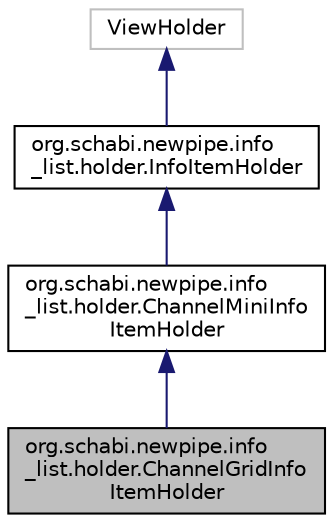 digraph "org.schabi.newpipe.info_list.holder.ChannelGridInfoItemHolder"
{
 // LATEX_PDF_SIZE
  edge [fontname="Helvetica",fontsize="10",labelfontname="Helvetica",labelfontsize="10"];
  node [fontname="Helvetica",fontsize="10",shape=record];
  Node0 [label="org.schabi.newpipe.info\l_list.holder.ChannelGridInfo\lItemHolder",height=0.2,width=0.4,color="black", fillcolor="grey75", style="filled", fontcolor="black",tooltip=" "];
  Node1 -> Node0 [dir="back",color="midnightblue",fontsize="10",style="solid",fontname="Helvetica"];
  Node1 [label="org.schabi.newpipe.info\l_list.holder.ChannelMiniInfo\lItemHolder",height=0.2,width=0.4,color="black", fillcolor="white", style="filled",URL="$classorg_1_1schabi_1_1newpipe_1_1info__list_1_1holder_1_1_channel_mini_info_item_holder.html",tooltip=" "];
  Node2 -> Node1 [dir="back",color="midnightblue",fontsize="10",style="solid",fontname="Helvetica"];
  Node2 [label="org.schabi.newpipe.info\l_list.holder.InfoItemHolder",height=0.2,width=0.4,color="black", fillcolor="white", style="filled",URL="$classorg_1_1schabi_1_1newpipe_1_1info__list_1_1holder_1_1_info_item_holder.html",tooltip=" "];
  Node3 -> Node2 [dir="back",color="midnightblue",fontsize="10",style="solid",fontname="Helvetica"];
  Node3 [label="ViewHolder",height=0.2,width=0.4,color="grey75", fillcolor="white", style="filled",tooltip=" "];
}
